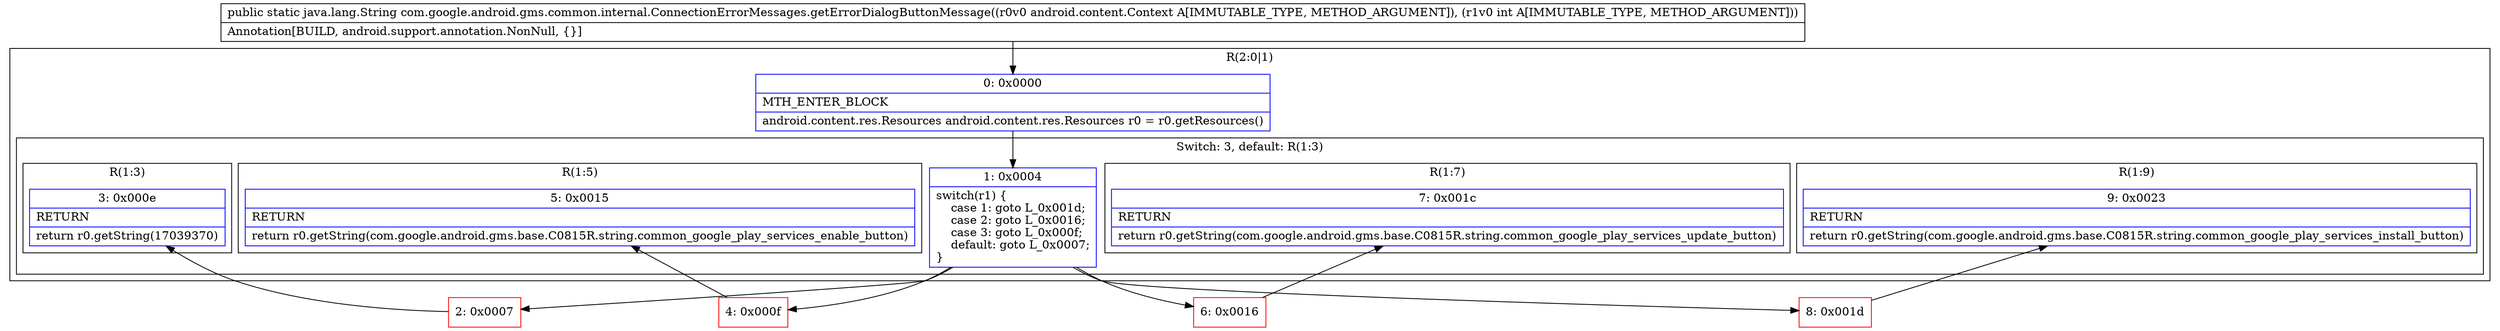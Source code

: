 digraph "CFG forcom.google.android.gms.common.internal.ConnectionErrorMessages.getErrorDialogButtonMessage(Landroid\/content\/Context;I)Ljava\/lang\/String;" {
subgraph cluster_Region_1822622752 {
label = "R(2:0|1)";
node [shape=record,color=blue];
Node_0 [shape=record,label="{0\:\ 0x0000|MTH_ENTER_BLOCK\l|android.content.res.Resources android.content.res.Resources r0 = r0.getResources()\l}"];
subgraph cluster_SwitchRegion_1971259550 {
label = "Switch: 3, default: R(1:3)";
node [shape=record,color=blue];
Node_1 [shape=record,label="{1\:\ 0x0004|switch(r1) \{\l    case 1: goto L_0x001d;\l    case 2: goto L_0x0016;\l    case 3: goto L_0x000f;\l    default: goto L_0x0007;\l\}\l}"];
subgraph cluster_Region_1509836299 {
label = "R(1:9)";
node [shape=record,color=blue];
Node_9 [shape=record,label="{9\:\ 0x0023|RETURN\l|return r0.getString(com.google.android.gms.base.C0815R.string.common_google_play_services_install_button)\l}"];
}
subgraph cluster_Region_180992815 {
label = "R(1:7)";
node [shape=record,color=blue];
Node_7 [shape=record,label="{7\:\ 0x001c|RETURN\l|return r0.getString(com.google.android.gms.base.C0815R.string.common_google_play_services_update_button)\l}"];
}
subgraph cluster_Region_715247479 {
label = "R(1:5)";
node [shape=record,color=blue];
Node_5 [shape=record,label="{5\:\ 0x0015|RETURN\l|return r0.getString(com.google.android.gms.base.C0815R.string.common_google_play_services_enable_button)\l}"];
}
subgraph cluster_Region_1582783495 {
label = "R(1:3)";
node [shape=record,color=blue];
Node_3 [shape=record,label="{3\:\ 0x000e|RETURN\l|return r0.getString(17039370)\l}"];
}
}
}
Node_2 [shape=record,color=red,label="{2\:\ 0x0007}"];
Node_4 [shape=record,color=red,label="{4\:\ 0x000f}"];
Node_6 [shape=record,color=red,label="{6\:\ 0x0016}"];
Node_8 [shape=record,color=red,label="{8\:\ 0x001d}"];
MethodNode[shape=record,label="{public static java.lang.String com.google.android.gms.common.internal.ConnectionErrorMessages.getErrorDialogButtonMessage((r0v0 android.content.Context A[IMMUTABLE_TYPE, METHOD_ARGUMENT]), (r1v0 int A[IMMUTABLE_TYPE, METHOD_ARGUMENT]))  | Annotation[BUILD, android.support.annotation.NonNull, \{\}]\l}"];
MethodNode -> Node_0;
Node_0 -> Node_1;
Node_1 -> Node_2;
Node_1 -> Node_4;
Node_1 -> Node_6;
Node_1 -> Node_8;
Node_2 -> Node_3;
Node_4 -> Node_5;
Node_6 -> Node_7;
Node_8 -> Node_9;
}

